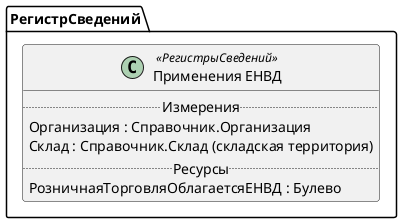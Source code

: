 ﻿@startuml ПримененияЕНВД
'!include templates.wsd
'..\include templates.wsd
class РегистрСведений.ПримененияЕНВД as "Применения ЕНВД" <<РегистрыСведений>>
{
..Измерения..
Организация : Справочник.Организация
Склад : Справочник.Склад (складская территория)
..Ресурсы..
РозничнаяТорговляОблагаетсяЕНВД : Булево
}
@enduml
